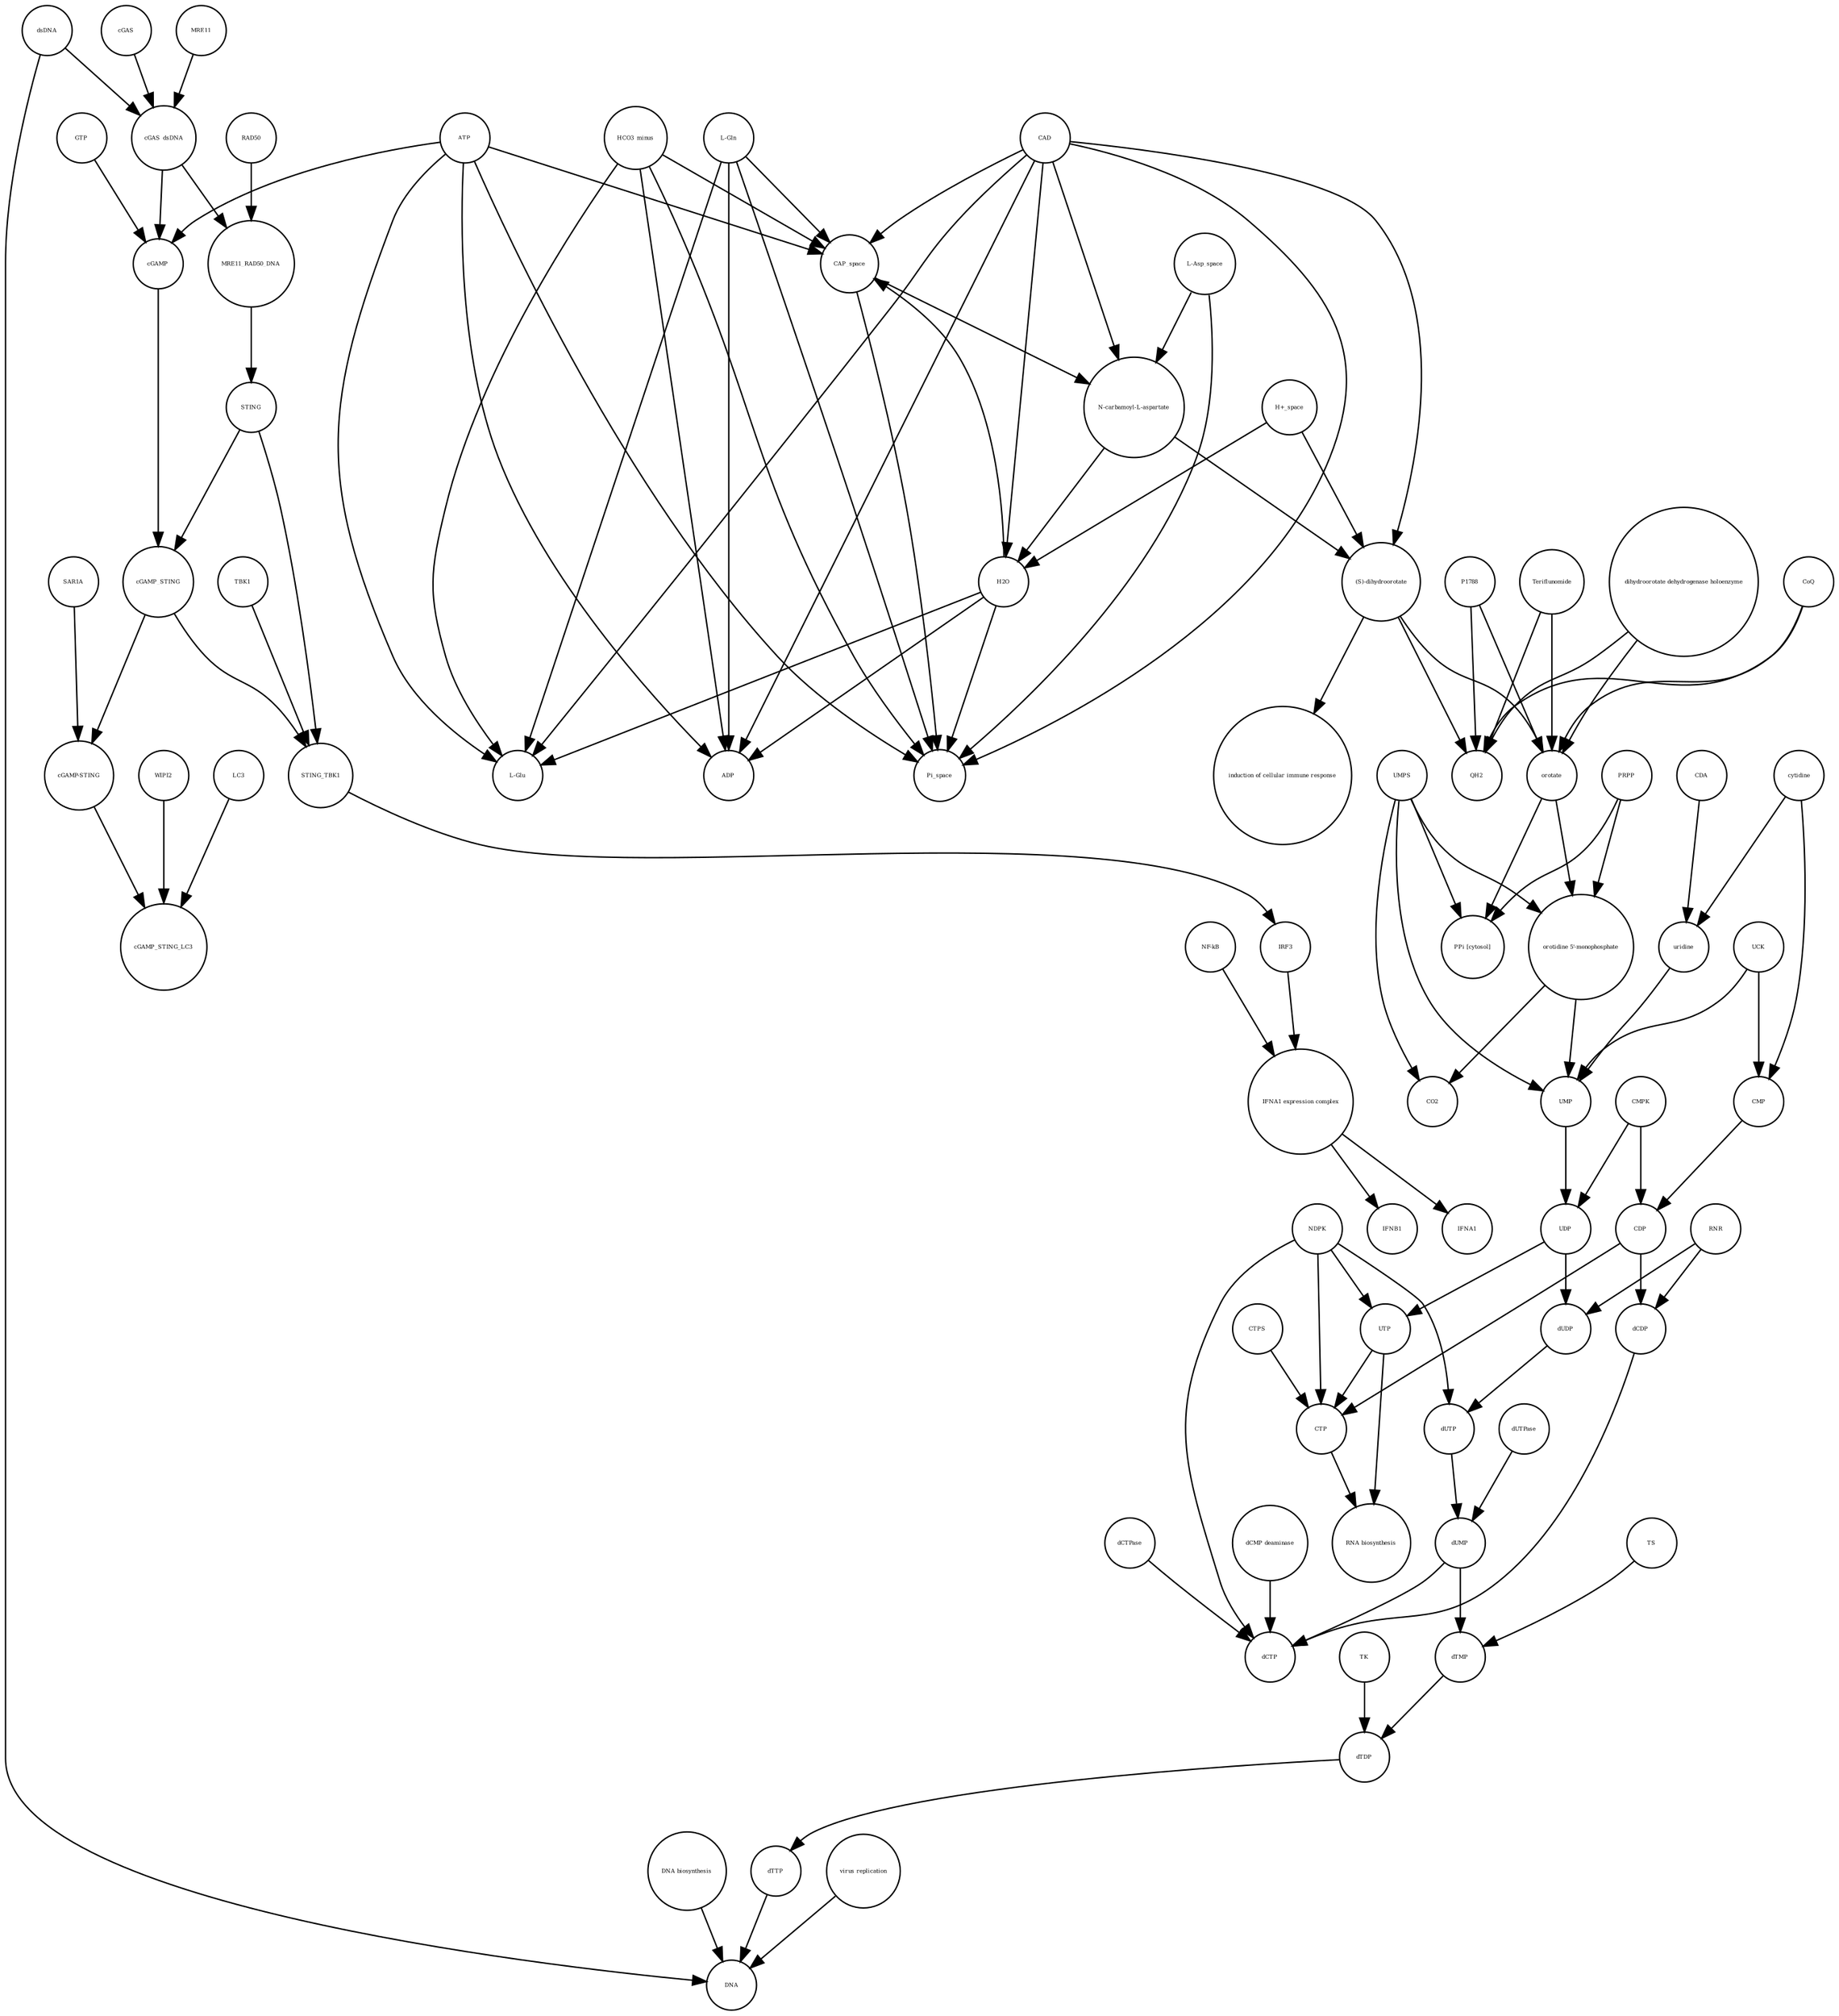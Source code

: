 strict digraph  {
UTP [annotation="", bipartite=0, cls="simple chemical", fontsize=4, label=UTP, shape=circle];
"RNA biosynthesis" [annotation="urn_miriam_obo.go_GO%3A0032774", bipartite=0, cls=phenotype, fontsize=4, label="RNA biosynthesis", shape=circle];
CTP [annotation="", bipartite=0, cls="simple chemical", fontsize=4, label=CTP, shape=circle];
"(S)-dihydroorotate" [annotation="", bipartite=0, cls="simple chemical", fontsize=4, label="(S)-dihydroorotate", shape=circle];
"induction of cellular immune response" [annotation="", bipartite=0, cls=phenotype, fontsize=4, label="induction of cellular immune response", shape=circle];
ADP [annotation="", bipartite=0, cls="simple chemical", fontsize=4, label=ADP, shape=circle];
cGAMP [annotation="", bipartite=0, cls="simple chemical", fontsize=4, label=cGAMP, shape=circle];
UMPS [annotation="", bipartite=0, cls="macromolecule multimer", fontsize=4, label=UMPS, shape=circle];
"NF-kB" [annotation="", bipartite=0, cls=complex, fontsize=4, label="NF-kB", shape=circle];
DNA [annotation="", bipartite=0, cls="nucleic acid feature", fontsize=4, label=DNA, shape=circle];
CDP [annotation="", bipartite=0, cls="simple chemical", fontsize=4, label=CDP, shape=circle];
cGAMP_STING [annotation="", bipartite=0, cls=complex, fontsize=4, label=cGAMP_STING, shape=circle];
WIPI2 [annotation="", bipartite=0, cls=macromolecule, fontsize=4, label=WIPI2, shape=circle];
CoQ [annotation="", bipartite=0, cls="simple chemical", fontsize=4, label=CoQ, shape=circle];
H2O [annotation="", bipartite=0, cls="simple chemical", fontsize=4, label=H2O, shape=circle];
"DNA biosynthesis" [annotation="urn_miriam_obo.go_GO%3A0071897", bipartite=0, cls=phenotype, fontsize=4, label="DNA biosynthesis", shape=circle];
"N-carbamoyl-L-aspartate" [annotation="", bipartite=0, cls="simple chemical", fontsize=4, label="N-carbamoyl-L-aspartate", shape=circle];
MRE11 [annotation="", bipartite=0, cls="macromolecule multimer", fontsize=4, label=MRE11, shape=circle];
cytidine [annotation="", bipartite=0, cls="simple chemical", fontsize=4, label=cytidine, shape=circle];
QH2 [annotation="", bipartite=0, cls="simple chemical", fontsize=4, label=QH2, shape=circle];
UDP [annotation="", bipartite=0, cls="simple chemical", fontsize=4, label=UDP, shape=circle];
"dCMP deaminase" [annotation="", bipartite=0, cls=macromolecule, fontsize=4, label="dCMP deaminase", shape=circle];
RAD50 [annotation="", bipartite=0, cls="macromolecule multimer", fontsize=4, label=RAD50, shape=circle];
TS [annotation="", bipartite=0, cls=macromolecule, fontsize=4, label=TS, shape=circle];
cGAMP_STING_LC3 [annotation="", bipartite=0, cls=complex, fontsize=4, label=cGAMP_STING_LC3, shape=circle];
P1788 [annotation="", bipartite=0, cls="simple chemical", fontsize=4, label=P1788, shape=circle];
dCTP [annotation="", bipartite=0, cls="simple chemical", fontsize=4, label=dCTP, shape=circle];
Pi_space [annotation="", bipartite=0, cls="simple chemical", fontsize=4, label=Pi_space, shape=circle];
CAD [annotation="", bipartite=0, cls=macromolecule, fontsize=4, label=CAD, shape=circle];
dTDP [annotation="", bipartite=0, cls="simple chemical", fontsize=4, label=dTDP, shape=circle];
STING [annotation="", bipartite=0, cls="macromolecule multimer", fontsize=4, label=STING, shape=circle];
"H+_space" [annotation="", bipartite=0, cls="simple chemical", fontsize=4, label="H+_space", shape=circle];
orotate [annotation="", bipartite=0, cls="simple chemical", fontsize=4, label=orotate, shape=circle];
ATP [annotation="", bipartite=0, cls="simple chemical", fontsize=4, label=ATP, shape=circle];
"PPi [cytosol]" [annotation="", bipartite=0, cls="simple chemical", fontsize=4, label="PPi [cytosol]", shape=circle];
IRF3 [annotation="", bipartite=0, cls="macromolecule multimer", fontsize=4, label=IRF3, shape=circle];
uridine [annotation="", bipartite=0, cls="simple chemical", fontsize=4, label=uridine, shape=circle];
dTMP [annotation="", bipartite=0, cls="simple chemical", fontsize=4, label=dTMP, shape=circle];
CO2 [annotation="", bipartite=0, cls="simple chemical", fontsize=4, label=CO2, shape=circle];
"cGAMP-STING" [annotation="", bipartite=0, cls=complex, fontsize=4, label="cGAMP-STING", shape=circle];
dTTP [annotation="", bipartite=0, cls="simple chemical", fontsize=4, label=dTTP, shape=circle];
NDPK [annotation="", bipartite=0, cls=macromolecule, fontsize=4, label=NDPK, shape=circle];
"L-Gln" [annotation="", bipartite=0, cls="simple chemical", fontsize=4, label="L-Gln", shape=circle];
CDA [annotation="", bipartite=0, cls=macromolecule, fontsize=4, label=CDA, shape=circle];
IFNA1 [annotation="", bipartite=0, cls="nucleic acid feature", fontsize=4, label=IFNA1, shape=circle];
dUDP [annotation="", bipartite=0, cls="simple chemical", fontsize=4, label=dUDP, shape=circle];
dUMP [annotation="", bipartite=0, cls="simple chemical", fontsize=4, label=dUMP, shape=circle];
UCK [annotation="", bipartite=0, cls=macromolecule, fontsize=4, label=UCK, shape=circle];
Teriflunomide [annotation="", bipartite=0, cls="simple chemical", fontsize=4, label=Teriflunomide, shape=circle];
TK [annotation="", bipartite=0, cls=macromolecule, fontsize=4, label=TK, shape=circle];
STING_TBK1 [annotation="", bipartite=0, cls=complex, fontsize=4, label=STING_TBK1, shape=circle];
HCO3_minus [annotation="", bipartite=0, cls="simple chemical", fontsize=4, label=HCO3_minus, shape=circle];
dsDNA [annotation="", bipartite=0, cls="simple chemical", fontsize=4, label=dsDNA, shape=circle];
cGAS [annotation="", bipartite=0, cls=macromolecule, fontsize=4, label=cGAS, shape=circle];
cGAS_dsDNA [annotation="", bipartite=0, cls=complex, fontsize=4, label=cGAS_dsDNA, shape=circle];
CMP [annotation="", bipartite=0, cls="simple chemical", fontsize=4, label=CMP, shape=circle];
MRE11_RAD50_DNA [annotation="", bipartite=0, cls=complex, fontsize=4, label=MRE11_RAD50_DNA, shape=circle];
SAR1A [annotation="", bipartite=0, cls=macromolecule, fontsize=4, label=SAR1A, shape=circle];
GTP [annotation="", bipartite=0, cls="simple chemical", fontsize=4, label=GTP, shape=circle];
"L-Asp_space" [annotation="", bipartite=0, cls="simple chemical", fontsize=4, label="L-Asp_space", shape=circle];
IFNB1 [annotation="", bipartite=0, cls="nucleic acid feature", fontsize=4, label=IFNB1, shape=circle];
"virus replication" [annotation="", bipartite=0, cls=phenotype, fontsize=4, label="virus replication", shape=circle];
TBK1 [annotation="", bipartite=0, cls=macromolecule, fontsize=4, label=TBK1, shape=circle];
"L-Glu" [annotation="", bipartite=0, cls="simple chemical", fontsize=4, label="L-Glu", shape=circle];
UMP [annotation="", bipartite=0, cls="simple chemical", fontsize=4, label=UMP, shape=circle];
RNR [annotation="", bipartite=0, cls=macromolecule, fontsize=4, label=RNR, shape=circle];
LC3 [annotation="", bipartite=0, cls=macromolecule, fontsize=4, label=LC3, shape=circle];
dCDP [annotation="", bipartite=0, cls="simple chemical", fontsize=4, label=dCDP, shape=circle];
dUTPase [annotation="", bipartite=0, cls=macromolecule, fontsize=4, label=dUTPase, shape=circle];
"dihydroorotate dehydrogenase holoenzyme" [annotation="", bipartite=0, cls="simple chemical", fontsize=4, label="dihydroorotate dehydrogenase holoenzyme", shape=circle];
"orotidine 5'-monophosphate" [annotation="", bipartite=0, cls="simple chemical", fontsize=4, label="orotidine 5'-monophosphate", shape=circle];
PRPP [annotation="", bipartite=0, cls="simple chemical", fontsize=4, label=PRPP, shape=circle];
CTPS [annotation="", bipartite=0, cls=macromolecule, fontsize=4, label=CTPS, shape=circle];
CMPK [annotation="", bipartite=0, cls=macromolecule, fontsize=4, label=CMPK, shape=circle];
dCTPase [annotation="", bipartite=0, cls=macromolecule, fontsize=4, label=dCTPase, shape=circle];
dUTP [annotation="", bipartite=0, cls="simple chemical", fontsize=4, label=dUTP, shape=circle];
"IFNA1 expression complex" [annotation="", bipartite=0, cls=complex, fontsize=4, label="IFNA1 expression complex", shape=circle];
CAP_space [annotation="", bipartite=0, cls="simple chemical", fontsize=4, label=CAP_space, shape=circle];
UTP -> "RNA biosynthesis"  [annotation="", interaction_type="necessary stimulation"];
UTP -> CTP  [annotation="", interaction_type=production];
CTP -> "RNA biosynthesis"  [annotation="", interaction_type="necessary stimulation"];
"(S)-dihydroorotate" -> "induction of cellular immune response"  [annotation="", interaction_type="necessary stimulation"];
"(S)-dihydroorotate" -> QH2  [annotation="", interaction_type=production];
"(S)-dihydroorotate" -> orotate  [annotation="", interaction_type=production];
cGAMP -> cGAMP_STING  [annotation="", interaction_type=production];
UMPS -> "orotidine 5'-monophosphate"  [annotation=urn_miriam_reactome_REACT_1698, interaction_type=catalysis];
UMPS -> "PPi [cytosol]"  [annotation=urn_miriam_reactome_REACT_1698, interaction_type=catalysis];
UMPS -> CO2  [annotation=urn_miriam_reactome_REACT_1698, interaction_type=catalysis];
UMPS -> UMP  [annotation=urn_miriam_reactome_REACT_1698, interaction_type=catalysis];
"NF-kB" -> "IFNA1 expression complex"  [annotation="", interaction_type=production];
CDP -> CTP  [annotation="", interaction_type=production];
CDP -> dCDP  [annotation="", interaction_type=production];
cGAMP_STING -> "cGAMP-STING"  [annotation="", interaction_type=production];
cGAMP_STING -> STING_TBK1  [annotation="", interaction_type=production];
WIPI2 -> cGAMP_STING_LC3  [annotation="", interaction_type=catalysis];
CoQ -> QH2  [annotation="", interaction_type=production];
CoQ -> orotate  [annotation="", interaction_type=production];
H2O -> ADP  [annotation="", interaction_type=production];
H2O -> Pi_space  [annotation="", interaction_type=production];
H2O -> "L-Glu"  [annotation="", interaction_type=production];
H2O -> CAP_space  [annotation="", interaction_type=production];
"DNA biosynthesis" -> DNA  [annotation="", interaction_type=catalysis];
"N-carbamoyl-L-aspartate" -> H2O  [annotation="", interaction_type=production];
"N-carbamoyl-L-aspartate" -> "(S)-dihydroorotate"  [annotation="", interaction_type=production];
MRE11 -> cGAS_dsDNA  [annotation="", interaction_type=production];
cytidine -> uridine  [annotation="", interaction_type=production];
cytidine -> CMP  [annotation="", interaction_type=production];
UDP -> dUDP  [annotation="", interaction_type=production];
UDP -> UTP  [annotation="", interaction_type=production];
"dCMP deaminase" -> dCTP  [annotation="", interaction_type=catalysis];
RAD50 -> MRE11_RAD50_DNA  [annotation="", interaction_type=production];
TS -> dTMP  [annotation="", interaction_type=catalysis];
P1788 -> QH2  [annotation=urn_miriam_reactome_REACT_1698, interaction_type=inhibition];
P1788 -> orotate  [annotation=urn_miriam_reactome_REACT_1698, interaction_type=inhibition];
CAD -> ADP  [annotation=urn_miriam_reactome_REACT_1698, interaction_type=catalysis];
CAD -> Pi_space  [annotation=urn_miriam_reactome_REACT_1698, interaction_type=catalysis];
CAD -> "L-Glu"  [annotation=urn_miriam_reactome_REACT_1698, interaction_type=catalysis];
CAD -> CAP_space  [annotation=urn_miriam_reactome_REACT_1698, interaction_type=catalysis];
CAD -> "(S)-dihydroorotate"  [annotation=urn_miriam_reactome_REACT_1698, interaction_type=catalysis];
CAD -> H2O  [annotation=urn_miriam_reactome_REACT_1698, interaction_type=catalysis];
CAD -> "N-carbamoyl-L-aspartate"  [annotation=urn_miriam_reactome_REACT_1698, interaction_type=catalysis];
dTDP -> dTTP  [annotation="", interaction_type=production];
STING -> STING_TBK1  [annotation="", interaction_type=production];
STING -> cGAMP_STING  [annotation="", interaction_type=production];
"H+_space" -> H2O  [annotation="", interaction_type=production];
"H+_space" -> "(S)-dihydroorotate"  [annotation="", interaction_type=production];
orotate -> "orotidine 5'-monophosphate"  [annotation="", interaction_type=production];
orotate -> "PPi [cytosol]"  [annotation="", interaction_type=production];
ATP -> ADP  [annotation="", interaction_type=production];
ATP -> Pi_space  [annotation="", interaction_type=production];
ATP -> "L-Glu"  [annotation="", interaction_type=production];
ATP -> CAP_space  [annotation="", interaction_type=production];
ATP -> cGAMP  [annotation="", interaction_type=production];
IRF3 -> "IFNA1 expression complex"  [annotation="", interaction_type=production];
uridine -> UMP  [annotation="", interaction_type=production];
dTMP -> dTDP  [annotation="", interaction_type=production];
"cGAMP-STING" -> cGAMP_STING_LC3  [annotation="", interaction_type=production];
dTTP -> DNA  [annotation="", interaction_type=production];
NDPK -> CTP  [annotation="", interaction_type=catalysis];
NDPK -> dCTP  [annotation="", interaction_type=catalysis];
NDPK -> dUTP  [annotation="", interaction_type=catalysis];
NDPK -> UTP  [annotation="", interaction_type=catalysis];
"L-Gln" -> ADP  [annotation="", interaction_type=production];
"L-Gln" -> Pi_space  [annotation="", interaction_type=production];
"L-Gln" -> "L-Glu"  [annotation="", interaction_type=production];
"L-Gln" -> CAP_space  [annotation="", interaction_type=production];
CDA -> uridine  [annotation="", interaction_type=catalysis];
dUDP -> dUTP  [annotation="", interaction_type=production];
dUMP -> dTMP  [annotation="", interaction_type=production];
dUMP -> dCTP  [annotation="", interaction_type=production];
UCK -> CMP  [annotation="", interaction_type=catalysis];
UCK -> UMP  [annotation="", interaction_type=catalysis];
Teriflunomide -> QH2  [annotation=urn_miriam_reactome_REACT_1698, interaction_type=inhibition];
Teriflunomide -> orotate  [annotation=urn_miriam_reactome_REACT_1698, interaction_type=inhibition];
TK -> dTDP  [annotation="", interaction_type=catalysis];
STING_TBK1 -> IRF3  [annotation="", interaction_type=catalysis];
HCO3_minus -> ADP  [annotation="", interaction_type=production];
HCO3_minus -> Pi_space  [annotation="", interaction_type=production];
HCO3_minus -> "L-Glu"  [annotation="", interaction_type=production];
HCO3_minus -> CAP_space  [annotation="", interaction_type=production];
dsDNA -> cGAS_dsDNA  [annotation="", interaction_type=production];
dsDNA -> DNA  [annotation="", interaction_type=production];
cGAS -> cGAS_dsDNA  [annotation="", interaction_type=production];
cGAS_dsDNA -> MRE11_RAD50_DNA  [annotation="", interaction_type=production];
cGAS_dsDNA -> cGAMP  [annotation="", interaction_type=catalysis];
CMP -> CDP  [annotation="", interaction_type=production];
MRE11_RAD50_DNA -> STING  [annotation="", interaction_type=catalysis];
SAR1A -> "cGAMP-STING"  [annotation="", interaction_type=catalysis];
GTP -> cGAMP  [annotation="", interaction_type=production];
"L-Asp_space" -> Pi_space  [annotation="", interaction_type=production];
"L-Asp_space" -> "N-carbamoyl-L-aspartate"  [annotation="", interaction_type=production];
"virus replication" -> DNA  [annotation="", interaction_type=inhibition];
TBK1 -> STING_TBK1  [annotation="", interaction_type=production];
UMP -> UDP  [annotation="", interaction_type=production];
RNR -> dCDP  [annotation="", interaction_type=catalysis];
RNR -> dUDP  [annotation="", interaction_type=catalysis];
LC3 -> cGAMP_STING_LC3  [annotation="", interaction_type=production];
dCDP -> dCTP  [annotation="", interaction_type=production];
dUTPase -> dUMP  [annotation="", interaction_type=catalysis];
"dihydroorotate dehydrogenase holoenzyme" -> QH2  [annotation=urn_miriam_reactome_REACT_1698, interaction_type=catalysis];
"dihydroorotate dehydrogenase holoenzyme" -> orotate  [annotation=urn_miriam_reactome_REACT_1698, interaction_type=catalysis];
"orotidine 5'-monophosphate" -> CO2  [annotation="", interaction_type=production];
"orotidine 5'-monophosphate" -> UMP  [annotation="", interaction_type=production];
PRPP -> "orotidine 5'-monophosphate"  [annotation="", interaction_type=production];
PRPP -> "PPi [cytosol]"  [annotation="", interaction_type=production];
CTPS -> CTP  [annotation="", interaction_type=catalysis];
CMPK -> CDP  [annotation="", interaction_type=catalysis];
CMPK -> UDP  [annotation="", interaction_type=catalysis];
dCTPase -> dCTP  [annotation="", interaction_type=catalysis];
dUTP -> dUMP  [annotation="", interaction_type=production];
"IFNA1 expression complex" -> IFNA1  [annotation="", interaction_type=stimulation];
"IFNA1 expression complex" -> IFNB1  [annotation="", interaction_type=stimulation];
CAP_space -> Pi_space  [annotation="", interaction_type=production];
CAP_space -> "N-carbamoyl-L-aspartate"  [annotation="", interaction_type=production];
}
